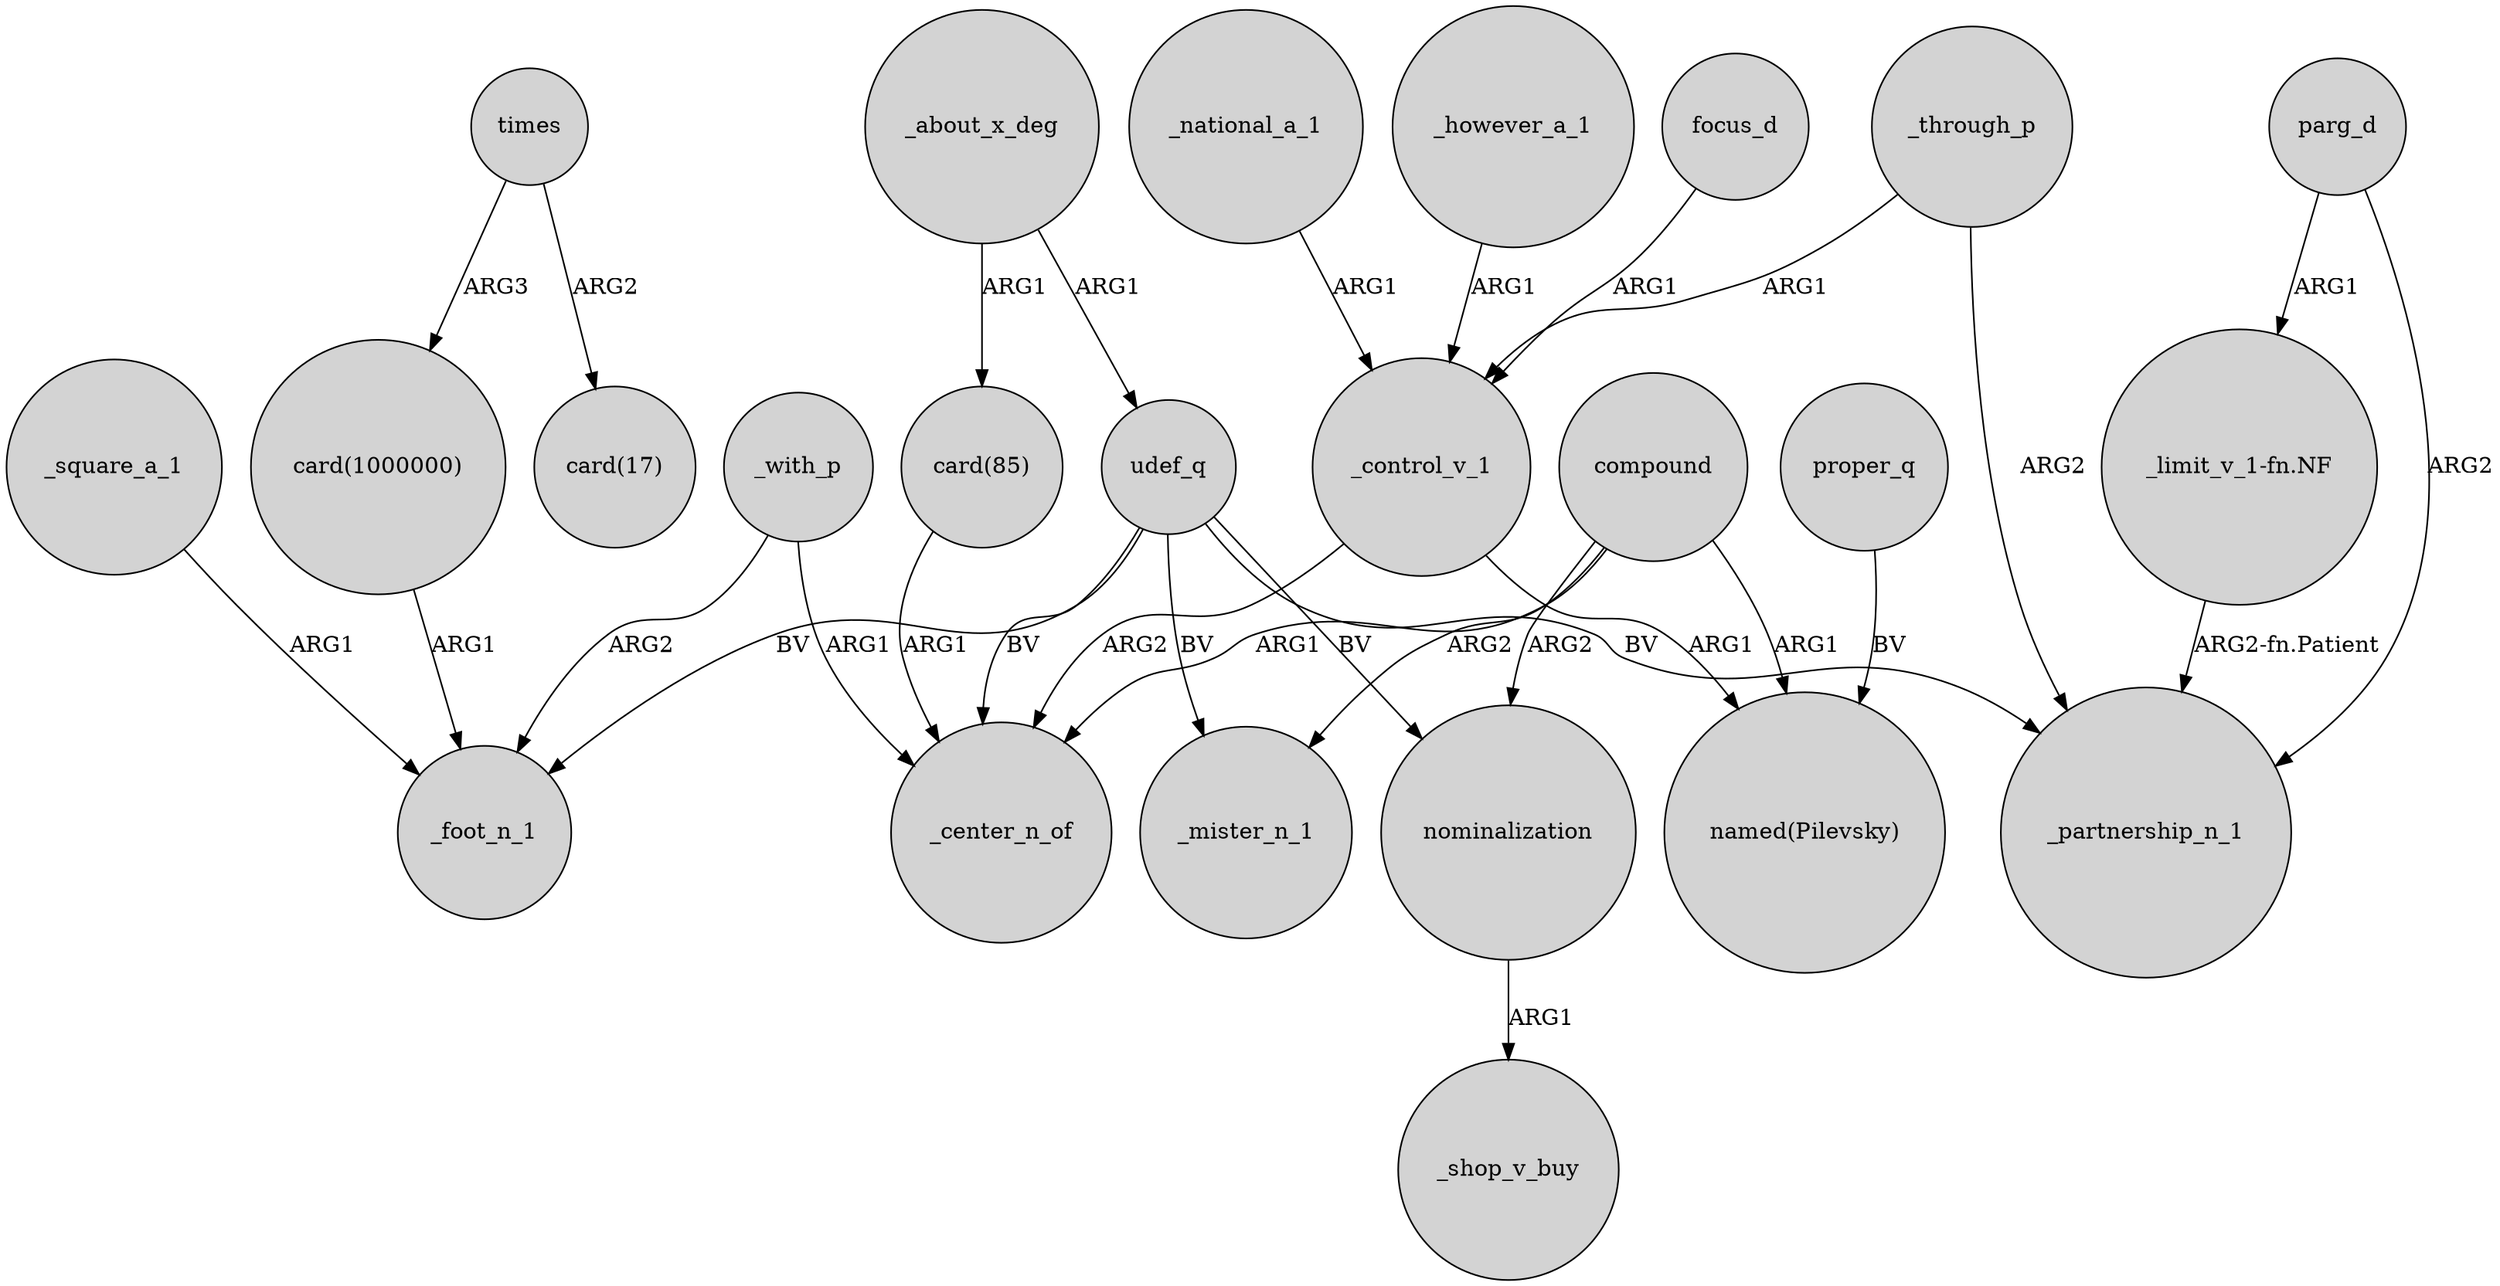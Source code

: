 digraph {
	node [shape=circle style=filled]
	_with_p -> _foot_n_1 [label=ARG2]
	"card(1000000)" -> _foot_n_1 [label=ARG1]
	_national_a_1 -> _control_v_1 [label=ARG1]
	focus_d -> _control_v_1 [label=ARG1]
	_control_v_1 -> "named(Pilevsky)" [label=ARG1]
	compound -> _mister_n_1 [label=ARG2]
	proper_q -> "named(Pilevsky)" [label=BV]
	udef_q -> _mister_n_1 [label=BV]
	_about_x_deg -> "card(85)" [label=ARG1]
	parg_d -> _partnership_n_1 [label=ARG2]
	compound -> nominalization [label=ARG2]
	_square_a_1 -> _foot_n_1 [label=ARG1]
	_about_x_deg -> udef_q [label=ARG1]
	udef_q -> _center_n_of [label=BV]
	_through_p -> _control_v_1 [label=ARG1]
	parg_d -> "_limit_v_1-fn.NF" [label=ARG1]
	udef_q -> _foot_n_1 [label=BV]
	times -> "card(1000000)" [label=ARG3]
	_control_v_1 -> _center_n_of [label=ARG2]
	_however_a_1 -> _control_v_1 [label=ARG1]
	"_limit_v_1-fn.NF" -> _partnership_n_1 [label="ARG2-fn.Patient"]
	compound -> _center_n_of [label=ARG1]
	udef_q -> nominalization [label=BV]
	_through_p -> _partnership_n_1 [label=ARG2]
	udef_q -> _partnership_n_1 [label=BV]
	times -> "card(17)" [label=ARG2]
	compound -> "named(Pilevsky)" [label=ARG1]
	nominalization -> _shop_v_buy [label=ARG1]
	"card(85)" -> _center_n_of [label=ARG1]
	_with_p -> _center_n_of [label=ARG1]
}
